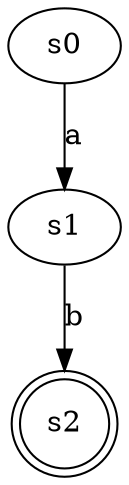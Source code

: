 // Diagrama NFA
digraph {
	s0
	s1
	s2 [shape=doublecircle]
	s0 -> s1 [label=a]
	s1 -> s2 [label=b]
}
